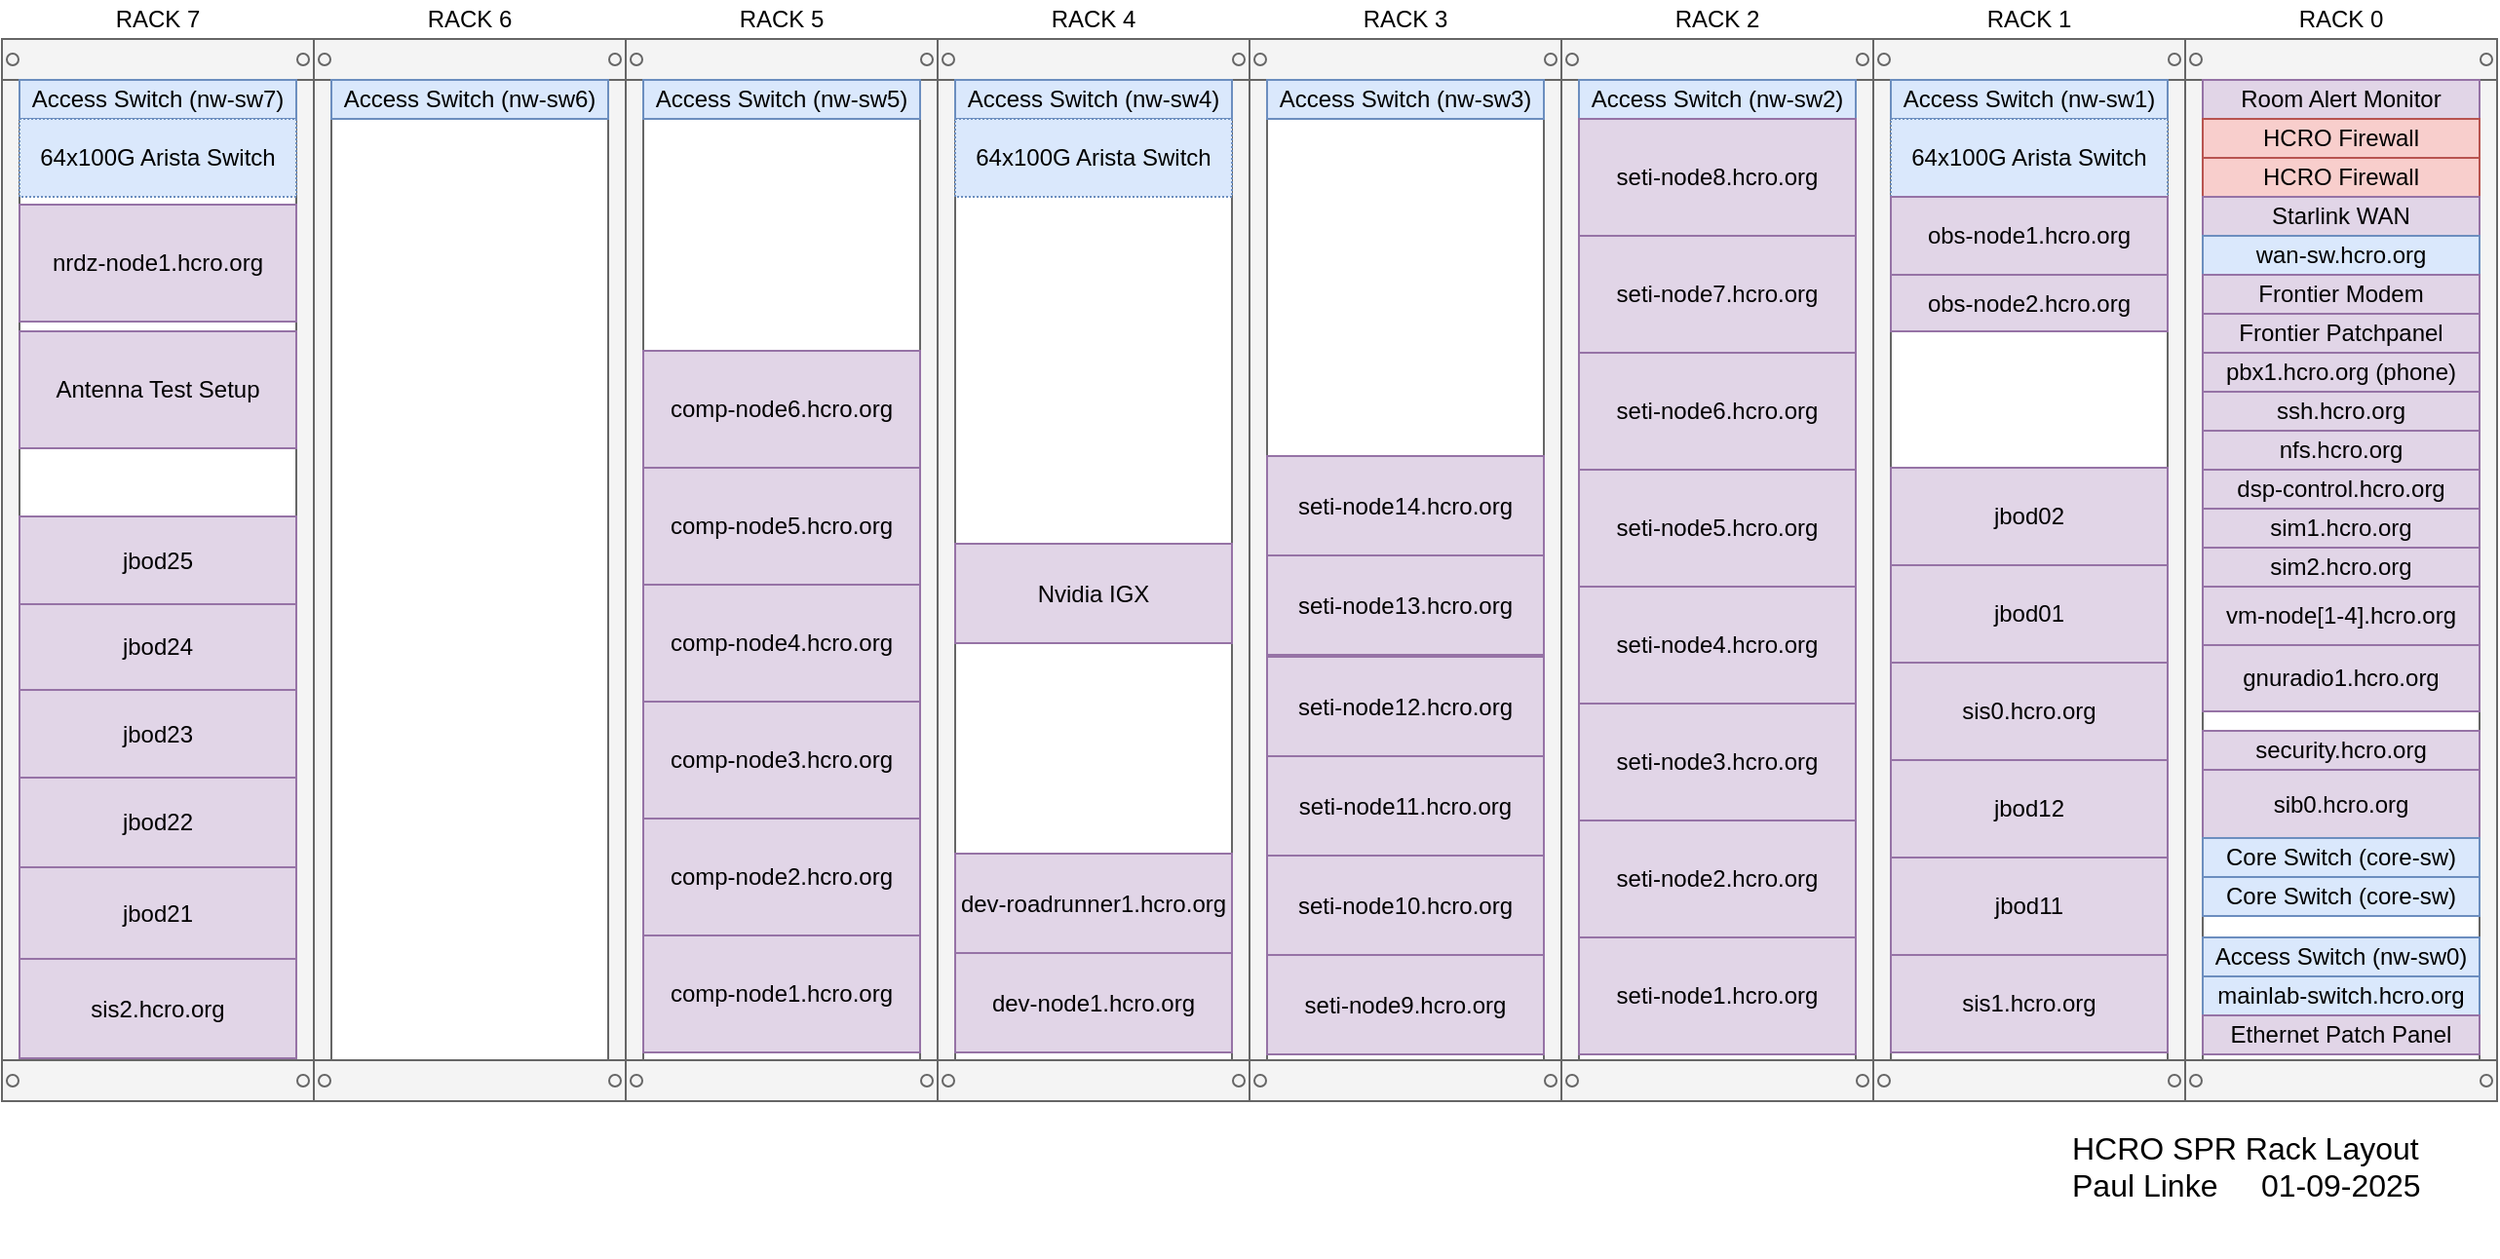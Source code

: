 <mxfile version="26.0.4">
  <diagram id="acVlcwg54Op8fTkylgdc" name="Page-1">
    <mxGraphModel dx="1432" dy="789" grid="1" gridSize="5" guides="1" tooltips="1" connect="1" arrows="1" fold="1" page="1" pageScale="1" pageWidth="1300" pageHeight="700" math="0" shadow="0">
      <root>
        <mxCell id="0" />
        <mxCell id="1" parent="0" />
        <mxCell id="pl-7MKPq9duxqX2L7ix8-50" value="" style="strokeColor=#666666;html=1;verticalLabelPosition=bottom;labelBackgroundColor=#ffffff;verticalAlign=top;outlineConnect=0;shadow=0;dashed=0;shape=mxgraph.rackGeneral.container;fillColor2=#f4f4f4;container=1;collapsible=0;childLayout=rack;allowGaps=1;marginLeft=9;marginRight=9;marginTop=21;marginBottom=22;textColor=#666666;numDisp=off;align=left;" parent="1" vertex="1">
          <mxGeometry x="160" y="40" width="160" height="545" as="geometry" />
        </mxCell>
        <mxCell id="UvotkjLp0H2UKWffZl4T-34" value="Access Switch (nw-sw6)" style="rounded=0;whiteSpace=wrap;html=1;fillColor=#dae8fc;strokeColor=#6c8ebf;" parent="pl-7MKPq9duxqX2L7ix8-50" vertex="1">
          <mxGeometry x="9" y="21" width="142" height="20" as="geometry" />
        </mxCell>
        <mxCell id="pl-7MKPq9duxqX2L7ix8-52" value="" style="strokeColor=#666666;html=1;verticalLabelPosition=bottom;labelBackgroundColor=#ffffff;verticalAlign=top;outlineConnect=0;shadow=0;dashed=0;shape=mxgraph.rackGeneral.container;fillColor2=#f4f4f4;container=1;collapsible=0;childLayout=rack;allowGaps=1;marginLeft=9;marginRight=9;marginTop=21;marginBottom=22;textColor=#666666;numDisp=off;align=left;" parent="1" vertex="1">
          <mxGeometry x="960" y="40" width="160" height="545" as="geometry" />
        </mxCell>
        <mxCell id="Iebf_8mehRevrUUTyz5r-128" value="Access Switch (nw-sw1)" style="rounded=0;whiteSpace=wrap;html=1;fillColor=#dae8fc;strokeColor=#6c8ebf;" parent="pl-7MKPq9duxqX2L7ix8-52" vertex="1">
          <mxGeometry x="9" y="21" width="142" height="20" as="geometry" />
        </mxCell>
        <mxCell id="UvotkjLp0H2UKWffZl4T-32" value="64x100G Arista Switch" style="rounded=0;whiteSpace=wrap;html=1;fillColor=#dae8fc;strokeColor=#6c8ebf;dashed=1;dashPattern=1 1;" parent="pl-7MKPq9duxqX2L7ix8-52" vertex="1">
          <mxGeometry x="9" y="41" width="142" height="40" as="geometry" />
        </mxCell>
        <mxCell id="Iebf_8mehRevrUUTyz5r-8" value="&lt;div&gt;obs-node1.hcro.org&lt;/div&gt;" style="rounded=0;whiteSpace=wrap;html=1;fillColor=#e1d5e7;strokeColor=#9673a6;" parent="pl-7MKPq9duxqX2L7ix8-52" vertex="1">
          <mxGeometry x="9" y="81" width="142" height="40" as="geometry" />
        </mxCell>
        <mxCell id="IrJ_l1m4FE2q1oQzpVnj-11" value="&lt;div&gt;obs-node2.hcro.org&lt;/div&gt;" style="rounded=0;whiteSpace=wrap;html=1;fillColor=#e1d5e7;strokeColor=#9673a6;" parent="pl-7MKPq9duxqX2L7ix8-52" vertex="1">
          <mxGeometry x="9" y="121" width="142" height="29" as="geometry" />
        </mxCell>
        <mxCell id="UvotkjLp0H2UKWffZl4T-53" value="jbod02" style="rounded=0;whiteSpace=wrap;html=1;fillColor=#e1d5e7;strokeColor=#9673a6;" parent="pl-7MKPq9duxqX2L7ix8-52" vertex="1">
          <mxGeometry x="9" y="220" width="142" height="50" as="geometry" />
        </mxCell>
        <mxCell id="UvotkjLp0H2UKWffZl4T-54" value="jbod01" style="rounded=0;whiteSpace=wrap;html=1;fillColor=#e1d5e7;strokeColor=#9673a6;" parent="pl-7MKPq9duxqX2L7ix8-52" vertex="1">
          <mxGeometry x="9" y="270" width="142" height="50" as="geometry" />
        </mxCell>
        <mxCell id="UvotkjLp0H2UKWffZl4T-55" value="sis0.hcro.org" style="rounded=0;whiteSpace=wrap;html=1;fillColor=#e1d5e7;strokeColor=#9673a6;" parent="pl-7MKPq9duxqX2L7ix8-52" vertex="1">
          <mxGeometry x="9" y="320" width="142" height="50" as="geometry" />
        </mxCell>
        <mxCell id="rk_xUH55JHPKJ3ZoMKMR-7" value="jbod12" style="rounded=0;whiteSpace=wrap;html=1;fillColor=#e1d5e7;strokeColor=#9673a6;" parent="pl-7MKPq9duxqX2L7ix8-52" vertex="1">
          <mxGeometry x="9" y="370" width="142" height="50" as="geometry" />
        </mxCell>
        <mxCell id="IrJ_l1m4FE2q1oQzpVnj-12" value="jbod11" style="rounded=0;whiteSpace=wrap;html=1;fillColor=#e1d5e7;strokeColor=#9673a6;" parent="pl-7MKPq9duxqX2L7ix8-52" vertex="1">
          <mxGeometry x="9" y="420" width="142" height="50" as="geometry" />
        </mxCell>
        <mxCell id="IrJ_l1m4FE2q1oQzpVnj-13" value="sis1.hcro.org" style="rounded=0;whiteSpace=wrap;html=1;fillColor=#e1d5e7;strokeColor=#9673a6;" parent="pl-7MKPq9duxqX2L7ix8-52" vertex="1">
          <mxGeometry x="9" y="470" width="142" height="50" as="geometry" />
        </mxCell>
        <mxCell id="Iebf_8mehRevrUUTyz5r-2" value="" style="strokeColor=#666666;html=1;verticalLabelPosition=bottom;labelBackgroundColor=#ffffff;verticalAlign=top;outlineConnect=0;shadow=0;dashed=0;shape=mxgraph.rackGeneral.container;fillColor2=#f4f4f4;container=1;collapsible=0;childLayout=rack;allowGaps=1;marginLeft=9;marginRight=9;marginTop=21;marginBottom=22;textColor=#666666;numDisp=off;align=left;" parent="1" vertex="1">
          <mxGeometry x="640" y="40" width="160" height="545" as="geometry" />
        </mxCell>
        <mxCell id="Iebf_8mehRevrUUTyz5r-11" value="Access Switch (nw-sw3)" style="rounded=0;whiteSpace=wrap;html=1;fillColor=#dae8fc;strokeColor=#6c8ebf;" parent="Iebf_8mehRevrUUTyz5r-2" vertex="1">
          <mxGeometry x="9" y="21" width="142" height="20" as="geometry" />
        </mxCell>
        <mxCell id="UvotkjLp0H2UKWffZl4T-8" value="seti-node14.hcro.org" style="rounded=0;whiteSpace=wrap;html=1;fillColor=#e1d5e7;strokeColor=#9673a6;" parent="Iebf_8mehRevrUUTyz5r-2" vertex="1">
          <mxGeometry x="9" y="214" width="142" height="51" as="geometry" />
        </mxCell>
        <mxCell id="UvotkjLp0H2UKWffZl4T-7" value="seti-node13.hcro.org" style="rounded=0;whiteSpace=wrap;html=1;fillColor=#e1d5e7;strokeColor=#9673a6;" parent="Iebf_8mehRevrUUTyz5r-2" vertex="1">
          <mxGeometry x="9" y="265" width="142" height="51" as="geometry" />
        </mxCell>
        <mxCell id="UvotkjLp0H2UKWffZl4T-6" value="seti-node12.hcro.org" style="rounded=0;whiteSpace=wrap;html=1;fillColor=#e1d5e7;strokeColor=#9673a6;" parent="Iebf_8mehRevrUUTyz5r-2" vertex="1">
          <mxGeometry x="9" y="317" width="142" height="51" as="geometry" />
        </mxCell>
        <mxCell id="UvotkjLp0H2UKWffZl4T-5" value="seti-node11.hcro.org" style="rounded=0;whiteSpace=wrap;html=1;fillColor=#e1d5e7;strokeColor=#9673a6;" parent="Iebf_8mehRevrUUTyz5r-2" vertex="1">
          <mxGeometry x="9" y="368" width="142" height="51" as="geometry" />
        </mxCell>
        <mxCell id="UvotkjLp0H2UKWffZl4T-4" value="seti-node10.hcro.org" style="rounded=0;whiteSpace=wrap;html=1;fillColor=#e1d5e7;strokeColor=#9673a6;" parent="Iebf_8mehRevrUUTyz5r-2" vertex="1">
          <mxGeometry x="9" y="419" width="142" height="51" as="geometry" />
        </mxCell>
        <mxCell id="UvotkjLp0H2UKWffZl4T-1" value="seti-node9.hcro.org" style="rounded=0;whiteSpace=wrap;html=1;fillColor=#e1d5e7;strokeColor=#9673a6;" parent="Iebf_8mehRevrUUTyz5r-2" vertex="1">
          <mxGeometry x="9" y="470" width="142" height="51" as="geometry" />
        </mxCell>
        <mxCell id="pl-7MKPq9duxqX2L7ix8-53" value="" style="strokeColor=#666666;html=1;verticalLabelPosition=bottom;labelBackgroundColor=#ffffff;verticalAlign=top;outlineConnect=0;shadow=0;dashed=0;shape=mxgraph.rackGeneral.container;fillColor2=#f4f4f4;container=1;collapsible=0;childLayout=rack;allowGaps=1;marginLeft=9;marginRight=9;marginTop=21;marginBottom=22;textColor=#666666;numDisp=off;align=left;" parent="1" vertex="1">
          <mxGeometry x="1120" y="40" width="160" height="545" as="geometry" />
        </mxCell>
        <mxCell id="Iebf_8mehRevrUUTyz5r-126" value="Room Alert Monitor" style="rounded=0;whiteSpace=wrap;html=1;fillColor=#e1d5e7;strokeColor=#9673a6;" parent="pl-7MKPq9duxqX2L7ix8-53" vertex="1">
          <mxGeometry x="9" y="21" width="142" height="20" as="geometry" />
        </mxCell>
        <mxCell id="UvotkjLp0H2UKWffZl4T-52" value="HCRO Firewall" style="rounded=0;whiteSpace=wrap;html=1;fillColor=#f8cecc;strokeColor=#b85450;" parent="pl-7MKPq9duxqX2L7ix8-53" vertex="1">
          <mxGeometry x="9" y="41" width="142" height="20" as="geometry" />
        </mxCell>
        <mxCell id="pl-7MKPq9duxqX2L7ix8-78" value="HCRO Firewall" style="rounded=0;whiteSpace=wrap;html=1;fillColor=#f8cecc;strokeColor=#b85450;" parent="pl-7MKPq9duxqX2L7ix8-53" vertex="1">
          <mxGeometry x="9" y="61" width="142" height="20" as="geometry" />
        </mxCell>
        <mxCell id="IrJ_l1m4FE2q1oQzpVnj-1" value="Starlink WAN" style="rounded=0;whiteSpace=wrap;html=1;fillColor=#e1d5e7;strokeColor=#9673a6;" parent="pl-7MKPq9duxqX2L7ix8-53" vertex="1">
          <mxGeometry x="9" y="81" width="142" height="20" as="geometry" />
        </mxCell>
        <mxCell id="pl-7MKPq9duxqX2L7ix8-85" value="wan-sw.hcro.org" style="rounded=0;whiteSpace=wrap;html=1;fillColor=#dae8fc;strokeColor=#6c8ebf;" parent="pl-7MKPq9duxqX2L7ix8-53" vertex="1">
          <mxGeometry x="9" y="101" width="142" height="20" as="geometry" />
        </mxCell>
        <mxCell id="IrJ_l1m4FE2q1oQzpVnj-6" value="&lt;div&gt;Frontier Modem&lt;br&gt;&lt;/div&gt;" style="rounded=0;whiteSpace=wrap;html=1;fillColor=#e1d5e7;strokeColor=#9673a6;" parent="pl-7MKPq9duxqX2L7ix8-53" vertex="1">
          <mxGeometry x="9" y="121" width="142" height="20" as="geometry" />
        </mxCell>
        <mxCell id="IrJ_l1m4FE2q1oQzpVnj-5" value="&lt;div&gt;Frontier Patchpanel&lt;/div&gt;" style="rounded=0;whiteSpace=wrap;html=1;fillColor=#e1d5e7;strokeColor=#9673a6;" parent="pl-7MKPq9duxqX2L7ix8-53" vertex="1">
          <mxGeometry x="9" y="141" width="142" height="20" as="geometry" />
        </mxCell>
        <mxCell id="IrJ_l1m4FE2q1oQzpVnj-7" value="pbx1.hcro.org (phone)" style="rounded=0;whiteSpace=wrap;html=1;fillColor=#e1d5e7;strokeColor=#9673a6;" parent="pl-7MKPq9duxqX2L7ix8-53" vertex="1">
          <mxGeometry x="9" y="161" width="142" height="20" as="geometry" />
        </mxCell>
        <mxCell id="pl-7MKPq9duxqX2L7ix8-77" value="ssh.hcro.org" style="rounded=0;whiteSpace=wrap;html=1;fillColor=#e1d5e7;strokeColor=#9673a6;" parent="pl-7MKPq9duxqX2L7ix8-53" vertex="1">
          <mxGeometry x="9" y="181" width="142" height="20" as="geometry" />
        </mxCell>
        <mxCell id="Iebf_8mehRevrUUTyz5r-121" value="nfs.hcro.org" style="rounded=0;whiteSpace=wrap;html=1;fillColor=#e1d5e7;strokeColor=#9673a6;" parent="pl-7MKPq9duxqX2L7ix8-53" vertex="1">
          <mxGeometry x="9" y="201" width="142" height="20" as="geometry" />
        </mxCell>
        <mxCell id="IrJ_l1m4FE2q1oQzpVnj-8" value="dsp-control.hcro.org" style="rounded=0;whiteSpace=wrap;html=1;fillColor=#e1d5e7;strokeColor=#9673a6;" parent="pl-7MKPq9duxqX2L7ix8-53" vertex="1">
          <mxGeometry x="9" y="221" width="142" height="20" as="geometry" />
        </mxCell>
        <mxCell id="Iebf_8mehRevrUUTyz5r-7" value="&lt;div&gt;sim1.hcro.org&lt;/div&gt;" style="rounded=0;whiteSpace=wrap;html=1;fillColor=#e1d5e7;strokeColor=#9673a6;" parent="pl-7MKPq9duxqX2L7ix8-53" vertex="1">
          <mxGeometry x="9" y="241" width="142" height="20" as="geometry" />
        </mxCell>
        <mxCell id="Iebf_8mehRevrUUTyz5r-12" value="sim2.hcro.org" style="rounded=0;whiteSpace=wrap;html=1;fillColor=#e1d5e7;strokeColor=#9673a6;" parent="pl-7MKPq9duxqX2L7ix8-53" vertex="1">
          <mxGeometry x="9" y="261" width="142" height="20" as="geometry" />
        </mxCell>
        <mxCell id="Iebf_8mehRevrUUTyz5r-129" value="vm-node[1-4].hcro.org" style="rounded=0;whiteSpace=wrap;html=1;fillColor=#e1d5e7;strokeColor=#9673a6;" parent="pl-7MKPq9duxqX2L7ix8-53" vertex="1">
          <mxGeometry x="9" y="281" width="142" height="30" as="geometry" />
        </mxCell>
        <mxCell id="Iebf_8mehRevrUUTyz5r-13" value="gnuradio1.hcro.org" style="rounded=0;whiteSpace=wrap;html=1;fillColor=#e1d5e7;strokeColor=#9673a6;" parent="pl-7MKPq9duxqX2L7ix8-53" vertex="1">
          <mxGeometry x="9" y="311" width="142" height="34" as="geometry" />
        </mxCell>
        <mxCell id="Iebf_8mehRevrUUTyz5r-120" value="security.hcro.org" style="rounded=0;whiteSpace=wrap;html=1;fillColor=#e1d5e7;strokeColor=#9673a6;" parent="pl-7MKPq9duxqX2L7ix8-53" vertex="1">
          <mxGeometry x="9" y="355" width="142" height="20" as="geometry" />
        </mxCell>
        <mxCell id="IrJ_l1m4FE2q1oQzpVnj-3" value="sib0.hcro.org" style="rounded=0;whiteSpace=wrap;html=1;fillColor=#e1d5e7;strokeColor=#9673a6;" parent="pl-7MKPq9duxqX2L7ix8-53" vertex="1">
          <mxGeometry x="9" y="375" width="142" height="35" as="geometry" />
        </mxCell>
        <mxCell id="Iebf_8mehRevrUUTyz5r-119" value="Core Switch (core-sw)" style="rounded=0;whiteSpace=wrap;html=1;fillColor=#dae8fc;strokeColor=#6c8ebf;" parent="pl-7MKPq9duxqX2L7ix8-53" vertex="1">
          <mxGeometry x="9" y="410" width="142" height="20" as="geometry" />
        </mxCell>
        <mxCell id="Iebf_8mehRevrUUTyz5r-118" value="Core Switch (core-sw)" style="rounded=0;whiteSpace=wrap;html=1;fillColor=#dae8fc;strokeColor=#6c8ebf;" parent="pl-7MKPq9duxqX2L7ix8-53" vertex="1">
          <mxGeometry x="9" y="430" width="142" height="20" as="geometry" />
        </mxCell>
        <mxCell id="IrJ_l1m4FE2q1oQzpVnj-2" value="Access Switch (nw-sw0)" style="rounded=0;whiteSpace=wrap;html=1;fillColor=#dae8fc;strokeColor=#6c8ebf;" parent="pl-7MKPq9duxqX2L7ix8-53" vertex="1">
          <mxGeometry x="9" y="461" width="142" height="20" as="geometry" />
        </mxCell>
        <mxCell id="Iebf_8mehRevrUUTyz5r-117" value="mainlab-switch.hcro.org" style="rounded=0;whiteSpace=wrap;html=1;fillColor=#dae8fc;strokeColor=#6c8ebf;" parent="pl-7MKPq9duxqX2L7ix8-53" vertex="1">
          <mxGeometry x="9" y="481" width="142" height="20" as="geometry" />
        </mxCell>
        <mxCell id="Iebf_8mehRevrUUTyz5r-116" value="Ethernet Patch Panel" style="rounded=0;whiteSpace=wrap;html=1;fillColor=#e1d5e7;strokeColor=#9673a6;" parent="pl-7MKPq9duxqX2L7ix8-53" vertex="1">
          <mxGeometry x="9" y="501" width="142" height="20" as="geometry" />
        </mxCell>
        <mxCell id="Iebf_8mehRevrUUTyz5r-95" value="RACK 0" style="text;html=1;strokeColor=none;fillColor=none;align=center;verticalAlign=middle;whiteSpace=wrap;rounded=0;" parent="1" vertex="1">
          <mxGeometry x="1129" y="20" width="142" height="20" as="geometry" />
        </mxCell>
        <mxCell id="Iebf_8mehRevrUUTyz5r-96" value="RACK 1" style="text;html=1;strokeColor=none;fillColor=none;align=center;verticalAlign=middle;whiteSpace=wrap;rounded=0;" parent="1" vertex="1">
          <mxGeometry x="969" y="20" width="142" height="20" as="geometry" />
        </mxCell>
        <mxCell id="Iebf_8mehRevrUUTyz5r-97" value="RACK 2" style="text;html=1;strokeColor=none;fillColor=none;align=center;verticalAlign=middle;whiteSpace=wrap;rounded=0;" parent="1" vertex="1">
          <mxGeometry x="809" y="20" width="142" height="20" as="geometry" />
        </mxCell>
        <mxCell id="Iebf_8mehRevrUUTyz5r-98" value="RACK 3" style="text;html=1;strokeColor=none;fillColor=none;align=center;verticalAlign=middle;whiteSpace=wrap;rounded=0;" parent="1" vertex="1">
          <mxGeometry x="649" y="20" width="142" height="20" as="geometry" />
        </mxCell>
        <mxCell id="Iebf_8mehRevrUUTyz5r-99" value="RACK 4" style="text;html=1;strokeColor=none;fillColor=none;align=center;verticalAlign=middle;whiteSpace=wrap;rounded=0;" parent="1" vertex="1">
          <mxGeometry x="489" y="20" width="142" height="20" as="geometry" />
        </mxCell>
        <mxCell id="Iebf_8mehRevrUUTyz5r-101" value="RACK 5" style="text;html=1;strokeColor=none;fillColor=none;align=center;verticalAlign=middle;whiteSpace=wrap;rounded=0;" parent="1" vertex="1">
          <mxGeometry x="329" y="20" width="142" height="20" as="geometry" />
        </mxCell>
        <mxCell id="Iebf_8mehRevrUUTyz5r-102" value="RACK 6" style="text;html=1;strokeColor=none;fillColor=none;align=center;verticalAlign=middle;whiteSpace=wrap;rounded=0;" parent="1" vertex="1">
          <mxGeometry x="169" y="20" width="142" height="20" as="geometry" />
        </mxCell>
        <mxCell id="Iebf_8mehRevrUUTyz5r-103" value="RACK 7" style="text;html=1;strokeColor=none;fillColor=none;align=center;verticalAlign=middle;whiteSpace=wrap;rounded=0;" parent="1" vertex="1">
          <mxGeometry x="9" y="20" width="142" height="20" as="geometry" />
        </mxCell>
        <mxCell id="IExUA-68LBxBtt5mKUsF-1" value="HCRO SPR Rack Layout&lt;br&gt;&lt;div&gt;Paul Linke&amp;nbsp; &amp;nbsp; &amp;nbsp;01-09-2025&lt;br&gt;&lt;/div&gt;&lt;div&gt;&lt;br&gt;&lt;/div&gt;" style="text;html=1;align=left;verticalAlign=middle;resizable=0;points=[];autosize=1;fontSize=16;" parent="1" vertex="1">
          <mxGeometry x="1060" y="590" width="200" height="75" as="geometry" />
        </mxCell>
        <mxCell id="Iebf_8mehRevrUUTyz5r-10" value="" style="strokeColor=#666666;html=1;verticalLabelPosition=bottom;labelBackgroundColor=#ffffff;verticalAlign=top;outlineConnect=0;shadow=0;dashed=0;shape=mxgraph.rackGeneral.container;fillColor2=#f4f4f4;container=1;collapsible=0;childLayout=rack;allowGaps=1;marginLeft=9;marginRight=9;marginTop=21;marginBottom=22;textColor=#666666;numDisp=off;align=left;" parent="1" vertex="1">
          <mxGeometry x="480" y="40" width="160" height="545" as="geometry" />
        </mxCell>
        <mxCell id="UvotkjLp0H2UKWffZl4T-33" value="Access Switch (nw-sw4)" style="rounded=0;whiteSpace=wrap;html=1;fillColor=#dae8fc;strokeColor=#6c8ebf;" parent="Iebf_8mehRevrUUTyz5r-10" vertex="1">
          <mxGeometry x="9" y="21" width="142" height="20" as="geometry" />
        </mxCell>
        <mxCell id="IrJ_l1m4FE2q1oQzpVnj-25" value="64x100G Arista Switch" style="rounded=0;whiteSpace=wrap;html=1;fillColor=#dae8fc;strokeColor=#6c8ebf;dashed=1;dashPattern=1 1;" parent="Iebf_8mehRevrUUTyz5r-10" vertex="1">
          <mxGeometry x="9" y="41" width="142" height="40" as="geometry" />
        </mxCell>
        <mxCell id="IrJ_l1m4FE2q1oQzpVnj-24" value="Nvidia IGX" style="rounded=0;whiteSpace=wrap;html=1;fillColor=#e1d5e7;strokeColor=#9673a6;" parent="Iebf_8mehRevrUUTyz5r-10" vertex="1">
          <mxGeometry x="9" y="259" width="142" height="51" as="geometry" />
        </mxCell>
        <mxCell id="IrJ_l1m4FE2q1oQzpVnj-22" value="dev-roadrunner1.hcro.org" style="rounded=0;whiteSpace=wrap;html=1;fillColor=#e1d5e7;strokeColor=#9673a6;" parent="Iebf_8mehRevrUUTyz5r-10" vertex="1">
          <mxGeometry x="9" y="418" width="142" height="51" as="geometry" />
        </mxCell>
        <mxCell id="IrJ_l1m4FE2q1oQzpVnj-23" value="dev-node1.hcro.org" style="rounded=0;whiteSpace=wrap;html=1;fillColor=#e1d5e7;strokeColor=#9673a6;" parent="Iebf_8mehRevrUUTyz5r-10" vertex="1">
          <mxGeometry x="9" y="469" width="142" height="51" as="geometry" />
        </mxCell>
        <mxCell id="UvotkjLp0H2UKWffZl4T-12" value="" style="strokeColor=#666666;html=1;verticalLabelPosition=bottom;labelBackgroundColor=#ffffff;verticalAlign=top;outlineConnect=0;shadow=0;dashed=0;shape=mxgraph.rackGeneral.container;fillColor2=#f4f4f4;container=1;collapsible=0;childLayout=rack;allowGaps=1;marginLeft=9;marginRight=9;marginTop=21;marginBottom=22;textColor=#666666;numDisp=off;align=left;" parent="1" vertex="1">
          <mxGeometry x="320" y="40" width="160" height="545" as="geometry" />
        </mxCell>
        <mxCell id="UvotkjLp0H2UKWffZl4T-13" value="Access Switch (nw-sw5)" style="rounded=0;whiteSpace=wrap;html=1;fillColor=#dae8fc;strokeColor=#6c8ebf;" parent="UvotkjLp0H2UKWffZl4T-12" vertex="1">
          <mxGeometry x="9" y="21" width="142" height="20" as="geometry" />
        </mxCell>
        <mxCell id="UvotkjLp0H2UKWffZl4T-15" value="comp-node6.hcro.org" style="rounded=0;whiteSpace=wrap;html=1;fillColor=#e1d5e7;strokeColor=#9673a6;" parent="UvotkjLp0H2UKWffZl4T-12" vertex="1">
          <mxGeometry x="9" y="160" width="142" height="60" as="geometry" />
        </mxCell>
        <mxCell id="UvotkjLp0H2UKWffZl4T-17" value="comp-node4.hcro.org" style="rounded=0;whiteSpace=wrap;html=1;fillColor=#e1d5e7;strokeColor=#9673a6;" parent="UvotkjLp0H2UKWffZl4T-12" vertex="1">
          <mxGeometry x="9" y="280" width="142" height="60" as="geometry" />
        </mxCell>
        <mxCell id="UvotkjLp0H2UKWffZl4T-16" value="comp-node5.hcro.org" style="rounded=0;whiteSpace=wrap;html=1;fillColor=#e1d5e7;strokeColor=#9673a6;" parent="UvotkjLp0H2UKWffZl4T-12" vertex="1">
          <mxGeometry x="9" y="220" width="142" height="60" as="geometry" />
        </mxCell>
        <mxCell id="UvotkjLp0H2UKWffZl4T-19" value="comp-node2.hcro.org" style="rounded=0;whiteSpace=wrap;html=1;fillColor=#e1d5e7;strokeColor=#9673a6;" parent="UvotkjLp0H2UKWffZl4T-12" vertex="1">
          <mxGeometry x="9" y="400" width="142" height="60" as="geometry" />
        </mxCell>
        <mxCell id="UvotkjLp0H2UKWffZl4T-18" value="comp-node3.hcro.org" style="rounded=0;whiteSpace=wrap;html=1;fillColor=#e1d5e7;strokeColor=#9673a6;" parent="UvotkjLp0H2UKWffZl4T-12" vertex="1">
          <mxGeometry x="9" y="340" width="142" height="60" as="geometry" />
        </mxCell>
        <mxCell id="UvotkjLp0H2UKWffZl4T-20" value="comp-node1.hcro.org" style="rounded=0;whiteSpace=wrap;html=1;fillColor=#e1d5e7;strokeColor=#9673a6;" parent="UvotkjLp0H2UKWffZl4T-12" vertex="1">
          <mxGeometry x="9" y="460" width="142" height="60" as="geometry" />
        </mxCell>
        <mxCell id="UvotkjLp0H2UKWffZl4T-22" value="" style="strokeColor=#666666;html=1;verticalLabelPosition=bottom;labelBackgroundColor=#ffffff;verticalAlign=top;outlineConnect=0;shadow=0;dashed=0;shape=mxgraph.rackGeneral.container;fillColor2=#f4f4f4;container=1;collapsible=0;childLayout=rack;allowGaps=1;marginLeft=9;marginRight=9;marginTop=21;marginBottom=22;textColor=#666666;numDisp=off;align=left;" parent="1" vertex="1">
          <mxGeometry y="40" width="160" height="545" as="geometry" />
        </mxCell>
        <mxCell id="UvotkjLp0H2UKWffZl4T-23" value="Access Switch (nw-sw7)" style="rounded=0;whiteSpace=wrap;html=1;fillColor=#dae8fc;strokeColor=#6c8ebf;" parent="UvotkjLp0H2UKWffZl4T-22" vertex="1">
          <mxGeometry x="9" y="21" width="142" height="20" as="geometry" />
        </mxCell>
        <mxCell id="IrJ_l1m4FE2q1oQzpVnj-10" value="64x100G Arista Switch" style="rounded=0;whiteSpace=wrap;html=1;fillColor=#dae8fc;strokeColor=#6c8ebf;dashed=1;dashPattern=1 1;" parent="UvotkjLp0H2UKWffZl4T-22" vertex="1">
          <mxGeometry x="9" y="41" width="142" height="40" as="geometry" />
        </mxCell>
        <mxCell id="UvotkjLp0H2UKWffZl4T-25" value="nrdz-node1.hcro.org" style="rounded=0;whiteSpace=wrap;html=1;fillColor=#e1d5e7;strokeColor=#9673a6;" parent="UvotkjLp0H2UKWffZl4T-22" vertex="1">
          <mxGeometry x="9" y="85" width="142" height="60" as="geometry" />
        </mxCell>
        <mxCell id="UvotkjLp0H2UKWffZl4T-27" value="Antenna Test Setup" style="rounded=0;whiteSpace=wrap;html=1;fillColor=#e1d5e7;strokeColor=#9673a6;" parent="UvotkjLp0H2UKWffZl4T-22" vertex="1">
          <mxGeometry x="9" y="150" width="142" height="60" as="geometry" />
        </mxCell>
        <mxCell id="IrJ_l1m4FE2q1oQzpVnj-27" value="jbod25" style="rounded=0;whiteSpace=wrap;html=1;fillColor=#e1d5e7;strokeColor=#9673a6;" parent="UvotkjLp0H2UKWffZl4T-22" vertex="1">
          <mxGeometry x="9" y="245" width="142" height="45" as="geometry" />
        </mxCell>
        <mxCell id="IrJ_l1m4FE2q1oQzpVnj-26" value="jbod24" style="rounded=0;whiteSpace=wrap;html=1;fillColor=#e1d5e7;strokeColor=#9673a6;" parent="UvotkjLp0H2UKWffZl4T-22" vertex="1">
          <mxGeometry x="9" y="290" width="142" height="44" as="geometry" />
        </mxCell>
        <mxCell id="UvotkjLp0H2UKWffZl4T-28" value="jbod23" style="rounded=0;whiteSpace=wrap;html=1;fillColor=#e1d5e7;strokeColor=#9673a6;" parent="UvotkjLp0H2UKWffZl4T-22" vertex="1">
          <mxGeometry x="9" y="334" width="142" height="45" as="geometry" />
        </mxCell>
        <mxCell id="UvotkjLp0H2UKWffZl4T-29" value="jbod22" style="rounded=0;whiteSpace=wrap;html=1;fillColor=#e1d5e7;strokeColor=#9673a6;" parent="UvotkjLp0H2UKWffZl4T-22" vertex="1">
          <mxGeometry x="9" y="379" width="142" height="46" as="geometry" />
        </mxCell>
        <mxCell id="UvotkjLp0H2UKWffZl4T-30" value="jbod21" style="rounded=0;whiteSpace=wrap;html=1;fillColor=#e1d5e7;strokeColor=#9673a6;" parent="UvotkjLp0H2UKWffZl4T-22" vertex="1">
          <mxGeometry x="9" y="425" width="142" height="47" as="geometry" />
        </mxCell>
        <mxCell id="UvotkjLp0H2UKWffZl4T-31" value="sis2.hcro.org" style="rounded=0;whiteSpace=wrap;html=1;fillColor=#e1d5e7;strokeColor=#9673a6;" parent="UvotkjLp0H2UKWffZl4T-22" vertex="1">
          <mxGeometry x="9" y="472" width="142" height="51" as="geometry" />
        </mxCell>
        <mxCell id="Iebf_8mehRevrUUTyz5r-6" value="" style="strokeColor=#666666;html=1;verticalLabelPosition=bottom;labelBackgroundColor=#ffffff;verticalAlign=top;outlineConnect=0;shadow=0;dashed=0;shape=mxgraph.rackGeneral.container;fillColor2=#f4f4f4;container=1;collapsible=0;childLayout=rack;allowGaps=1;marginLeft=9;marginRight=9;marginTop=21;marginBottom=22;textColor=#666666;numDisp=off;align=left;" parent="1" vertex="1">
          <mxGeometry x="800" y="40" width="160" height="545" as="geometry" />
        </mxCell>
        <mxCell id="Iebf_8mehRevrUUTyz5r-124" value="Access Switch (nw-sw2)" style="rounded=0;whiteSpace=wrap;html=1;fillColor=#dae8fc;strokeColor=#6c8ebf;" parent="Iebf_8mehRevrUUTyz5r-6" vertex="1">
          <mxGeometry x="9" y="21" width="142" height="20" as="geometry" />
        </mxCell>
        <mxCell id="IrJ_l1m4FE2q1oQzpVnj-14" value="seti-node8.hcro.org" style="rounded=0;whiteSpace=wrap;html=1;fillColor=#e1d5e7;strokeColor=#9673a6;" parent="Iebf_8mehRevrUUTyz5r-6" vertex="1">
          <mxGeometry x="9" y="41" width="142" height="60" as="geometry" />
        </mxCell>
        <mxCell id="IrJ_l1m4FE2q1oQzpVnj-21" value="seti-node1.hcro.org" style="rounded=0;whiteSpace=wrap;html=1;fillColor=#e1d5e7;strokeColor=#9673a6;" parent="Iebf_8mehRevrUUTyz5r-6" vertex="1">
          <mxGeometry x="9" y="461" width="142" height="60" as="geometry" />
        </mxCell>
        <mxCell id="IrJ_l1m4FE2q1oQzpVnj-20" value="seti-node2.hcro.org" style="rounded=0;whiteSpace=wrap;html=1;fillColor=#e1d5e7;strokeColor=#9673a6;" parent="Iebf_8mehRevrUUTyz5r-6" vertex="1">
          <mxGeometry x="9" y="401" width="142" height="60" as="geometry" />
        </mxCell>
        <mxCell id="IrJ_l1m4FE2q1oQzpVnj-19" value="seti-node3.hcro.org" style="rounded=0;whiteSpace=wrap;html=1;fillColor=#e1d5e7;strokeColor=#9673a6;" parent="Iebf_8mehRevrUUTyz5r-6" vertex="1">
          <mxGeometry x="9" y="341" width="142" height="60" as="geometry" />
        </mxCell>
        <mxCell id="IrJ_l1m4FE2q1oQzpVnj-18" value="seti-node4.hcro.org" style="rounded=0;whiteSpace=wrap;html=1;fillColor=#e1d5e7;strokeColor=#9673a6;" parent="Iebf_8mehRevrUUTyz5r-6" vertex="1">
          <mxGeometry x="9" y="281" width="142" height="60" as="geometry" />
        </mxCell>
        <mxCell id="IrJ_l1m4FE2q1oQzpVnj-17" value="seti-node5.hcro.org" style="rounded=0;whiteSpace=wrap;html=1;fillColor=#e1d5e7;strokeColor=#9673a6;" parent="Iebf_8mehRevrUUTyz5r-6" vertex="1">
          <mxGeometry x="9" y="221" width="142" height="60" as="geometry" />
        </mxCell>
        <mxCell id="IrJ_l1m4FE2q1oQzpVnj-16" value="seti-node7.hcro.org" style="rounded=0;whiteSpace=wrap;html=1;fillColor=#e1d5e7;strokeColor=#9673a6;" parent="Iebf_8mehRevrUUTyz5r-6" vertex="1">
          <mxGeometry x="9" y="101" width="142" height="60" as="geometry" />
        </mxCell>
        <mxCell id="IrJ_l1m4FE2q1oQzpVnj-15" value="seti-node6.hcro.org" style="rounded=0;whiteSpace=wrap;html=1;fillColor=#e1d5e7;strokeColor=#9673a6;" parent="Iebf_8mehRevrUUTyz5r-6" vertex="1">
          <mxGeometry x="9" y="161" width="142" height="60" as="geometry" />
        </mxCell>
      </root>
    </mxGraphModel>
  </diagram>
</mxfile>
